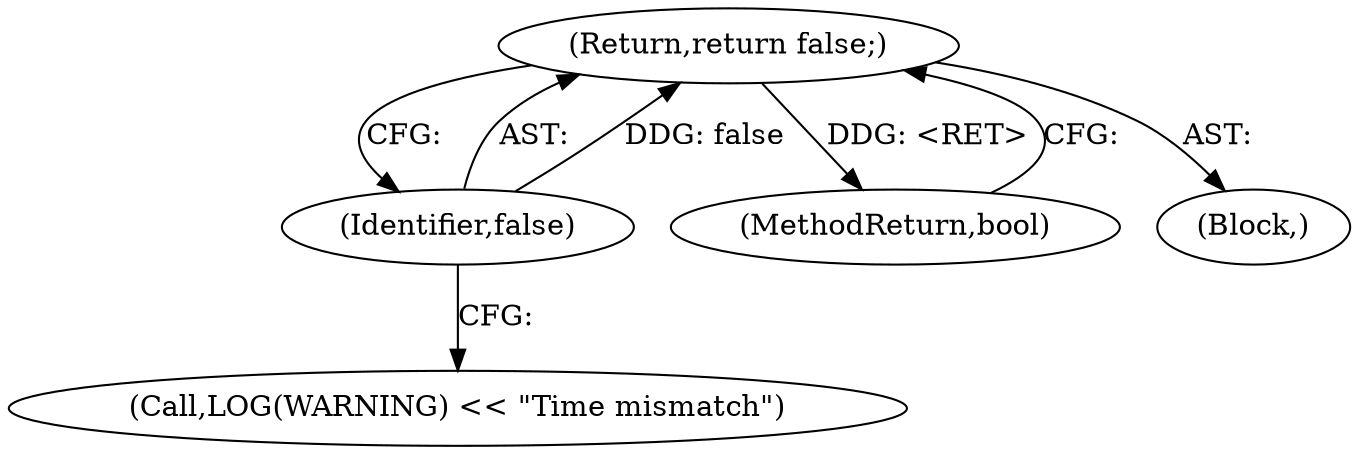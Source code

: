 digraph "1_Chrome_19190765882e272a6a2162c89acdb29110f7e3cf_5@del" {
"1000201" [label="(Return,return false;)"];
"1000202" [label="(Identifier,false)"];
"1000197" [label="(Call,LOG(WARNING) << \"Time mismatch\")"];
"1000205" [label="(MethodReturn,bool)"];
"1000201" [label="(Return,return false;)"];
"1000196" [label="(Block,)"];
"1000202" [label="(Identifier,false)"];
"1000201" -> "1000196"  [label="AST: "];
"1000201" -> "1000202"  [label="CFG: "];
"1000202" -> "1000201"  [label="AST: "];
"1000205" -> "1000201"  [label="CFG: "];
"1000201" -> "1000205"  [label="DDG: <RET>"];
"1000202" -> "1000201"  [label="DDG: false"];
"1000202" -> "1000197"  [label="CFG: "];
}
